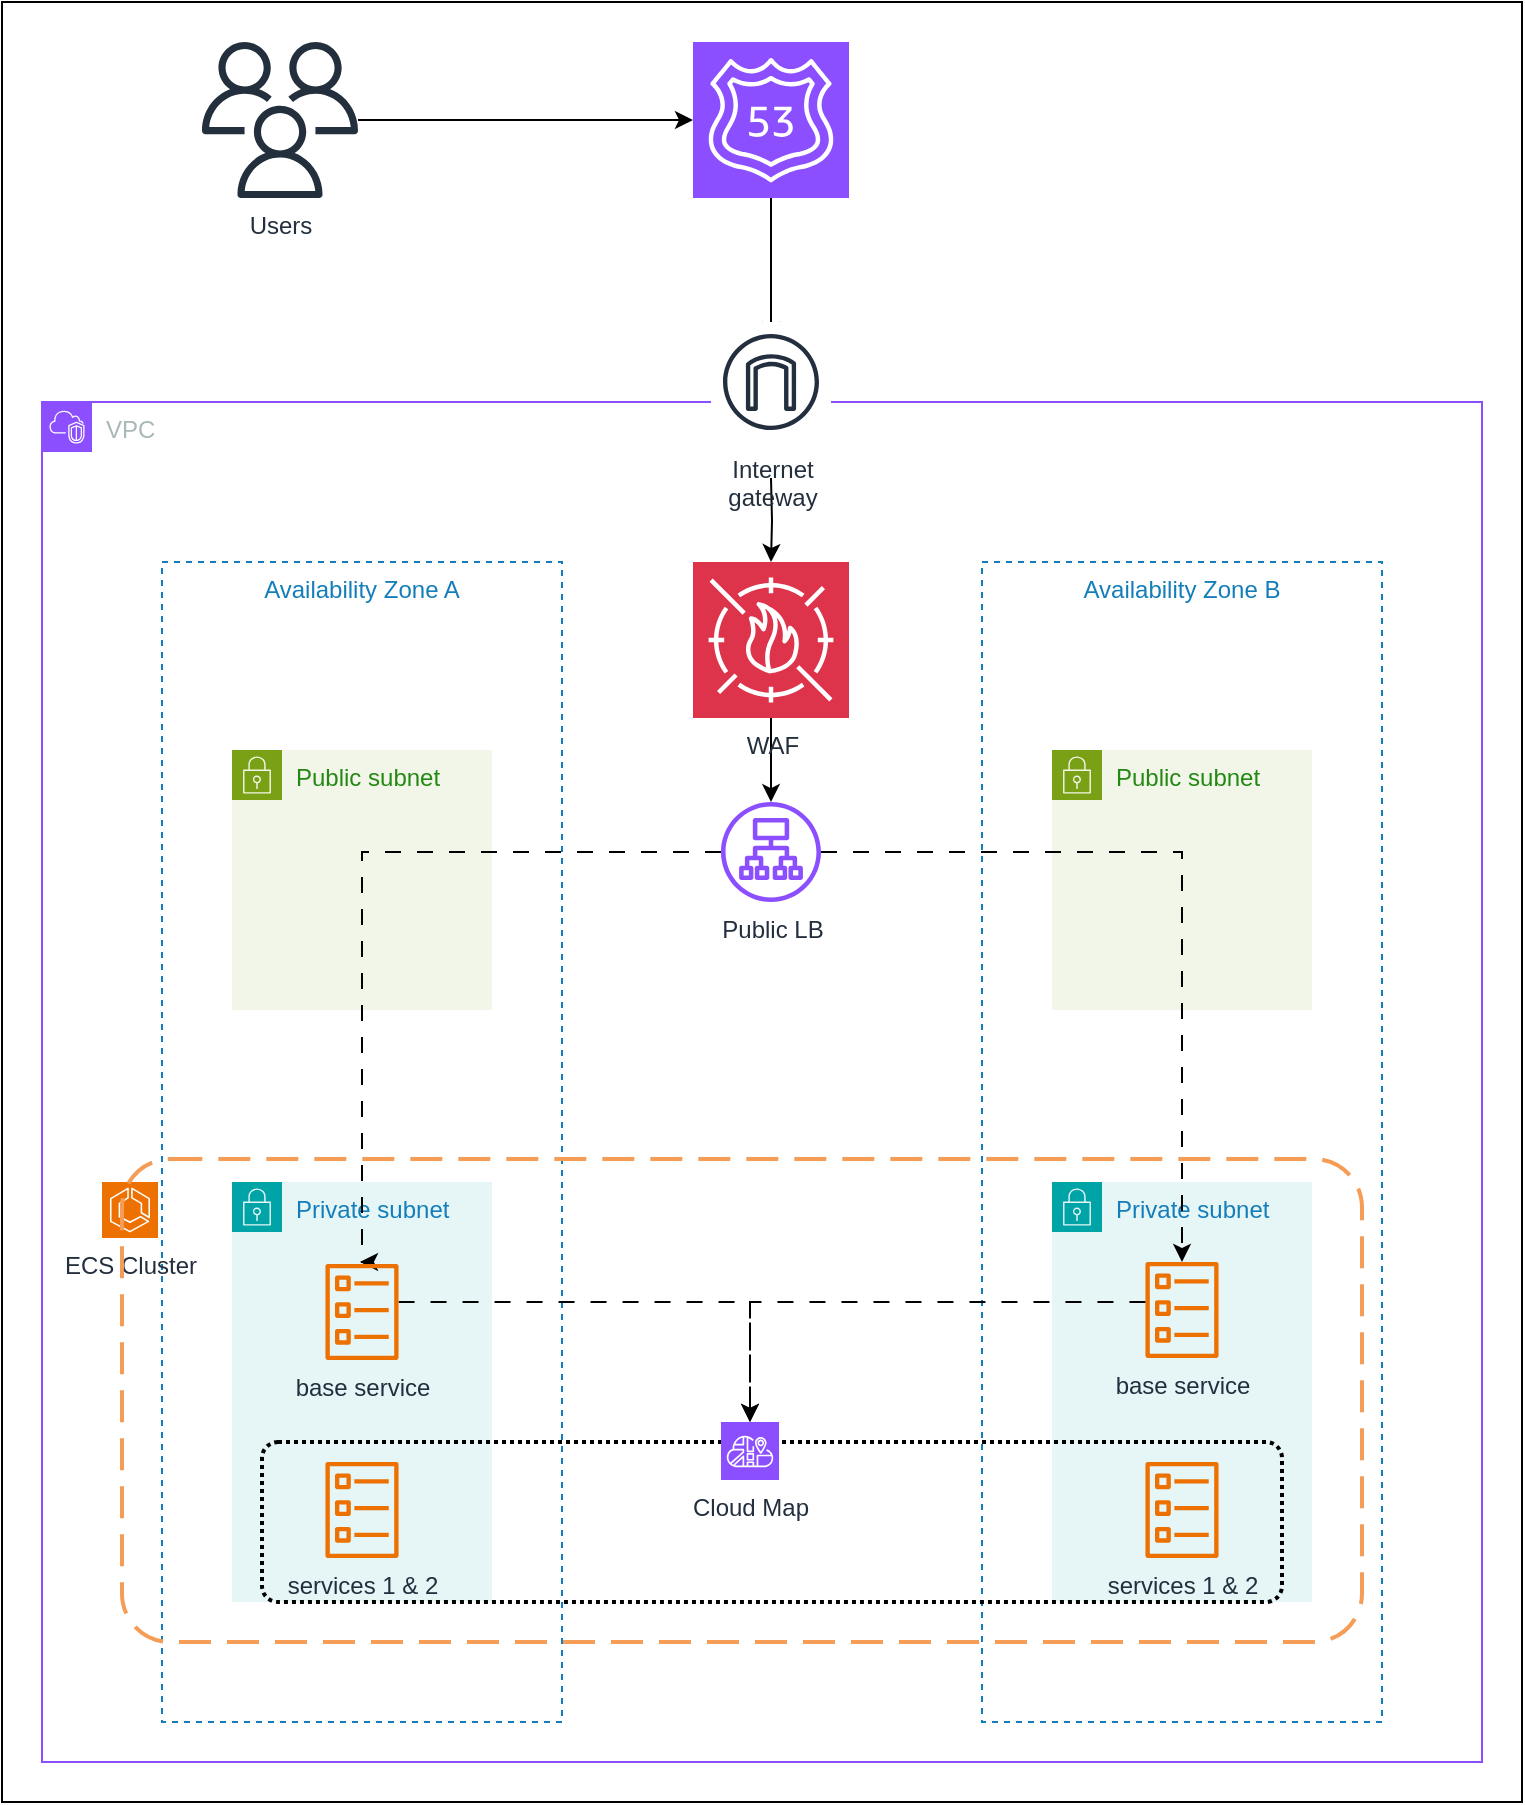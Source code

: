 <mxfile version="25.0.3">
  <diagram id="YKhcXS4IJp9A0wBSg-0L" name="Page-1">
    <mxGraphModel dx="2284" dy="1880" grid="1" gridSize="10" guides="1" tooltips="1" connect="1" arrows="1" fold="1" page="1" pageScale="1" pageWidth="850" pageHeight="1100" math="0" shadow="0">
      <root>
        <mxCell id="0" />
        <mxCell id="1" parent="0" />
        <mxCell id="JwieALacqzVxdIfjyQ0a-1" value="" style="rounded=0;whiteSpace=wrap;html=1;" parent="1" vertex="1">
          <mxGeometry x="-50" y="-400" width="760" height="900" as="geometry" />
        </mxCell>
        <mxCell id="JwieALacqzVxdIfjyQ0a-2" value="VPC" style="points=[[0,0],[0.25,0],[0.5,0],[0.75,0],[1,0],[1,0.25],[1,0.5],[1,0.75],[1,1],[0.75,1],[0.5,1],[0.25,1],[0,1],[0,0.75],[0,0.5],[0,0.25]];outlineConnect=0;gradientColor=none;html=1;whiteSpace=wrap;fontSize=12;fontStyle=0;container=1;pointerEvents=0;collapsible=0;recursiveResize=0;shape=mxgraph.aws4.group;grIcon=mxgraph.aws4.group_vpc2;strokeColor=#8C4FFF;fillColor=none;verticalAlign=top;align=left;spacingLeft=30;fontColor=#AAB7B8;dashed=0;" parent="1" vertex="1">
          <mxGeometry x="-30" y="-200" width="720" height="680" as="geometry" />
        </mxCell>
        <mxCell id="JwieALacqzVxdIfjyQ0a-3" value="Availability Zone A" style="fillColor=none;strokeColor=#147EBA;dashed=1;verticalAlign=top;fontStyle=0;fontColor=#147EBA;whiteSpace=wrap;html=1;" parent="JwieALacqzVxdIfjyQ0a-2" vertex="1">
          <mxGeometry x="60" y="80" width="200" height="580" as="geometry" />
        </mxCell>
        <mxCell id="JwieALacqzVxdIfjyQ0a-4" value="Availability Zone B" style="fillColor=none;strokeColor=#147EBA;dashed=1;verticalAlign=top;fontStyle=0;fontColor=#147EBA;whiteSpace=wrap;html=1;" parent="JwieALacqzVxdIfjyQ0a-2" vertex="1">
          <mxGeometry x="470" y="80" width="200" height="580" as="geometry" />
        </mxCell>
        <mxCell id="JwieALacqzVxdIfjyQ0a-7" value="Public LB" style="sketch=0;outlineConnect=0;fontColor=#232F3E;gradientColor=none;fillColor=#8C4FFF;strokeColor=none;dashed=0;verticalLabelPosition=bottom;verticalAlign=top;align=center;html=1;fontSize=12;fontStyle=0;aspect=fixed;pointerEvents=1;shape=mxgraph.aws4.application_load_balancer;" parent="JwieALacqzVxdIfjyQ0a-2" vertex="1">
          <mxGeometry x="339.5" y="200" width="50" height="50" as="geometry" />
        </mxCell>
        <mxCell id="JwieALacqzVxdIfjyQ0a-20" style="edgeStyle=orthogonalEdgeStyle;rounded=0;orthogonalLoop=1;jettySize=auto;html=1;" parent="JwieALacqzVxdIfjyQ0a-2" source="JwieALacqzVxdIfjyQ0a-8" target="JwieALacqzVxdIfjyQ0a-7" edge="1">
          <mxGeometry relative="1" as="geometry" />
        </mxCell>
        <mxCell id="JwieALacqzVxdIfjyQ0a-8" value="WAF" style="sketch=0;points=[[0,0,0],[0.25,0,0],[0.5,0,0],[0.75,0,0],[1,0,0],[0,1,0],[0.25,1,0],[0.5,1,0],[0.75,1,0],[1,1,0],[0,0.25,0],[0,0.5,0],[0,0.75,0],[1,0.25,0],[1,0.5,0],[1,0.75,0]];outlineConnect=0;fontColor=#232F3E;fillColor=#DD344C;strokeColor=#ffffff;dashed=0;verticalLabelPosition=bottom;verticalAlign=top;align=center;html=1;fontSize=12;fontStyle=0;aspect=fixed;shape=mxgraph.aws4.resourceIcon;resIcon=mxgraph.aws4.waf;" parent="JwieALacqzVxdIfjyQ0a-2" vertex="1">
          <mxGeometry x="325.5" y="80" width="78" height="78" as="geometry" />
        </mxCell>
        <mxCell id="JwieALacqzVxdIfjyQ0a-10" value="Public subnet" style="points=[[0,0],[0.25,0],[0.5,0],[0.75,0],[1,0],[1,0.25],[1,0.5],[1,0.75],[1,1],[0.75,1],[0.5,1],[0.25,1],[0,1],[0,0.75],[0,0.5],[0,0.25]];outlineConnect=0;gradientColor=none;html=1;whiteSpace=wrap;fontSize=12;fontStyle=0;container=1;pointerEvents=0;collapsible=0;recursiveResize=0;shape=mxgraph.aws4.group;grIcon=mxgraph.aws4.group_security_group;grStroke=0;strokeColor=#7AA116;fillColor=#F2F6E8;verticalAlign=top;align=left;spacingLeft=30;fontColor=#248814;dashed=0;" parent="JwieALacqzVxdIfjyQ0a-2" vertex="1">
          <mxGeometry x="505" y="174" width="130" height="130" as="geometry" />
        </mxCell>
        <mxCell id="JwieALacqzVxdIfjyQ0a-9" value="Public subnet" style="points=[[0,0],[0.25,0],[0.5,0],[0.75,0],[1,0],[1,0.25],[1,0.5],[1,0.75],[1,1],[0.75,1],[0.5,1],[0.25,1],[0,1],[0,0.75],[0,0.5],[0,0.25]];outlineConnect=0;gradientColor=none;html=1;whiteSpace=wrap;fontSize=12;fontStyle=0;container=1;pointerEvents=0;collapsible=0;recursiveResize=0;shape=mxgraph.aws4.group;grIcon=mxgraph.aws4.group_security_group;grStroke=0;strokeColor=#7AA116;fillColor=#F2F6E8;verticalAlign=top;align=left;spacingLeft=30;fontColor=#248814;dashed=0;" parent="JwieALacqzVxdIfjyQ0a-2" vertex="1">
          <mxGeometry x="95" y="174" width="130" height="130" as="geometry" />
        </mxCell>
        <mxCell id="JwieALacqzVxdIfjyQ0a-11" value="Private subnet" style="points=[[0,0],[0.25,0],[0.5,0],[0.75,0],[1,0],[1,0.25],[1,0.5],[1,0.75],[1,1],[0.75,1],[0.5,1],[0.25,1],[0,1],[0,0.75],[0,0.5],[0,0.25]];outlineConnect=0;gradientColor=none;html=1;whiteSpace=wrap;fontSize=12;fontStyle=0;container=1;pointerEvents=0;collapsible=0;recursiveResize=0;shape=mxgraph.aws4.group;grIcon=mxgraph.aws4.group_security_group;grStroke=0;strokeColor=#00A4A6;fillColor=#E6F6F7;verticalAlign=top;align=left;spacingLeft=30;fontColor=#147EBA;dashed=0;" parent="JwieALacqzVxdIfjyQ0a-2" vertex="1">
          <mxGeometry x="95" y="390" width="130" height="210" as="geometry" />
        </mxCell>
        <mxCell id="JwieALacqzVxdIfjyQ0a-12" value="Private subnet" style="points=[[0,0],[0.25,0],[0.5,0],[0.75,0],[1,0],[1,0.25],[1,0.5],[1,0.75],[1,1],[0.75,1],[0.5,1],[0.25,1],[0,1],[0,0.75],[0,0.5],[0,0.25]];outlineConnect=0;gradientColor=none;html=1;whiteSpace=wrap;fontSize=12;fontStyle=0;container=1;pointerEvents=0;collapsible=0;recursiveResize=0;shape=mxgraph.aws4.group;grIcon=mxgraph.aws4.group_security_group;grStroke=0;strokeColor=#00A4A6;fillColor=#E6F6F7;verticalAlign=top;align=left;spacingLeft=30;fontColor=#147EBA;dashed=0;" parent="JwieALacqzVxdIfjyQ0a-2" vertex="1">
          <mxGeometry x="505" y="390" width="130" height="210" as="geometry" />
        </mxCell>
        <mxCell id="JwieALacqzVxdIfjyQ0a-14" value="services 1 &amp;amp; 2" style="sketch=0;outlineConnect=0;fontColor=#232F3E;gradientColor=none;fillColor=#ED7100;strokeColor=none;dashed=0;verticalLabelPosition=bottom;verticalAlign=top;align=center;html=1;fontSize=12;fontStyle=0;aspect=fixed;pointerEvents=1;shape=mxgraph.aws4.ecs_task;" parent="JwieALacqzVxdIfjyQ0a-12" vertex="1">
          <mxGeometry x="46.5" y="140" width="37" height="48" as="geometry" />
        </mxCell>
        <mxCell id="aHpMPrI0Mtsugue8AOiE-4" value="base service" style="sketch=0;outlineConnect=0;fontColor=#232F3E;gradientColor=none;fillColor=#ED7100;strokeColor=none;dashed=0;verticalLabelPosition=bottom;verticalAlign=top;align=center;html=1;fontSize=12;fontStyle=0;aspect=fixed;pointerEvents=1;shape=mxgraph.aws4.ecs_task;" parent="JwieALacqzVxdIfjyQ0a-12" vertex="1">
          <mxGeometry x="46.5" y="40" width="37" height="48" as="geometry" />
        </mxCell>
        <mxCell id="JwieALacqzVxdIfjyQ0a-16" value="ECS Cluster" style="sketch=0;points=[[0,0,0],[0.25,0,0],[0.5,0,0],[0.75,0,0],[1,0,0],[0,1,0],[0.25,1,0],[0.5,1,0],[0.75,1,0],[1,1,0],[0,0.25,0],[0,0.5,0],[0,0.75,0],[1,0.25,0],[1,0.5,0],[1,0.75,0]];outlineConnect=0;fontColor=#232F3E;fillColor=#ED7100;strokeColor=#ffffff;dashed=0;verticalLabelPosition=bottom;verticalAlign=top;align=center;html=1;fontSize=12;fontStyle=0;aspect=fixed;shape=mxgraph.aws4.resourceIcon;resIcon=mxgraph.aws4.ecs;" parent="JwieALacqzVxdIfjyQ0a-2" vertex="1">
          <mxGeometry x="30" y="390" width="28" height="28" as="geometry" />
        </mxCell>
        <mxCell id="JwieALacqzVxdIfjyQ0a-26" style="edgeStyle=orthogonalEdgeStyle;rounded=0;orthogonalLoop=1;jettySize=auto;html=1;entryX=0.5;entryY=0;entryDx=0;entryDy=0;entryPerimeter=0;" parent="JwieALacqzVxdIfjyQ0a-2" target="JwieALacqzVxdIfjyQ0a-8" edge="1">
          <mxGeometry relative="1" as="geometry">
            <mxPoint x="364.5" y="37.999" as="sourcePoint" />
          </mxGeometry>
        </mxCell>
        <mxCell id="aHpMPrI0Mtsugue8AOiE-2" value="services 1 &amp;amp; 2" style="sketch=0;outlineConnect=0;fontColor=#232F3E;gradientColor=none;fillColor=#ED7100;strokeColor=none;dashed=0;verticalLabelPosition=bottom;verticalAlign=top;align=center;html=1;fontSize=12;fontStyle=0;aspect=fixed;pointerEvents=1;shape=mxgraph.aws4.ecs_task;" parent="JwieALacqzVxdIfjyQ0a-2" vertex="1">
          <mxGeometry x="141.5" y="530" width="37" height="48" as="geometry" />
        </mxCell>
        <mxCell id="aHpMPrI0Mtsugue8AOiE-26" style="edgeStyle=orthogonalEdgeStyle;rounded=0;orthogonalLoop=1;jettySize=auto;html=1;flowAnimation=1;" parent="JwieALacqzVxdIfjyQ0a-2" source="JwieALacqzVxdIfjyQ0a-7" target="aHpMPrI0Mtsugue8AOiE-4" edge="1">
          <mxGeometry relative="1" as="geometry">
            <Array as="points">
              <mxPoint x="570" y="225" />
            </Array>
            <mxPoint x="570" y="420" as="targetPoint" />
          </mxGeometry>
        </mxCell>
        <mxCell id="aHpMPrI0Mtsugue8AOiE-27" style="edgeStyle=orthogonalEdgeStyle;rounded=0;orthogonalLoop=1;jettySize=auto;html=1;flowAnimation=1;" parent="JwieALacqzVxdIfjyQ0a-2" source="JwieALacqzVxdIfjyQ0a-7" edge="1">
          <mxGeometry relative="1" as="geometry">
            <Array as="points">
              <mxPoint x="160" y="225" />
            </Array>
            <mxPoint x="159" y="430" as="targetPoint" />
          </mxGeometry>
        </mxCell>
        <mxCell id="6yQMATOyVu8XpWYHS5QK-8" style="edgeStyle=orthogonalEdgeStyle;rounded=0;orthogonalLoop=1;jettySize=auto;html=1;flowAnimation=1;" edge="1" parent="JwieALacqzVxdIfjyQ0a-2" source="JwieALacqzVxdIfjyQ0a-13" target="6yQMATOyVu8XpWYHS5QK-7">
          <mxGeometry relative="1" as="geometry">
            <Array as="points">
              <mxPoint x="354" y="450" />
            </Array>
          </mxGeometry>
        </mxCell>
        <mxCell id="JwieALacqzVxdIfjyQ0a-13" value="base service" style="sketch=0;outlineConnect=0;fontColor=#232F3E;gradientColor=none;fillColor=#ED7100;strokeColor=none;dashed=0;verticalLabelPosition=bottom;verticalAlign=top;align=center;html=1;fontSize=12;fontStyle=0;aspect=fixed;pointerEvents=1;shape=mxgraph.aws4.ecs_task;" parent="JwieALacqzVxdIfjyQ0a-2" vertex="1">
          <mxGeometry x="141.5" y="431" width="37" height="48" as="geometry" />
        </mxCell>
        <mxCell id="6yQMATOyVu8XpWYHS5QK-6" value="" style="rounded=1;arcSize=10;dashed=1;strokeColor=#000000;fillColor=none;gradientColor=none;strokeWidth=2;dashPattern=1 1;" vertex="1" parent="JwieALacqzVxdIfjyQ0a-2">
          <mxGeometry x="110" y="520" width="510" height="80" as="geometry" />
        </mxCell>
        <mxCell id="6yQMATOyVu8XpWYHS5QK-7" value="Cloud Map" style="sketch=0;points=[[0,0,0],[0.25,0,0],[0.5,0,0],[0.75,0,0],[1,0,0],[0,1,0],[0.25,1,0],[0.5,1,0],[0.75,1,0],[1,1,0],[0,0.25,0],[0,0.5,0],[0,0.75,0],[1,0.25,0],[1,0.5,0],[1,0.75,0]];outlineConnect=0;fontColor=#232F3E;fillColor=#8C4FFF;strokeColor=#ffffff;dashed=0;verticalLabelPosition=bottom;verticalAlign=top;align=center;html=1;fontSize=12;fontStyle=0;aspect=fixed;shape=mxgraph.aws4.resourceIcon;resIcon=mxgraph.aws4.cloud_map;" vertex="1" parent="JwieALacqzVxdIfjyQ0a-2">
          <mxGeometry x="339.5" y="510" width="29" height="29" as="geometry" />
        </mxCell>
        <mxCell id="6yQMATOyVu8XpWYHS5QK-10" style="edgeStyle=orthogonalEdgeStyle;rounded=0;orthogonalLoop=1;jettySize=auto;html=1;entryX=0.5;entryY=0;entryDx=0;entryDy=0;entryPerimeter=0;flowAnimation=1;" edge="1" parent="JwieALacqzVxdIfjyQ0a-2" source="aHpMPrI0Mtsugue8AOiE-4" target="6yQMATOyVu8XpWYHS5QK-7">
          <mxGeometry relative="1" as="geometry">
            <Array as="points">
              <mxPoint x="354" y="450" />
            </Array>
          </mxGeometry>
        </mxCell>
        <mxCell id="6yQMATOyVu8XpWYHS5QK-11" value="" style="rounded=1;arcSize=10;dashed=1;strokeColor=#F59D56;fillColor=none;gradientColor=none;dashPattern=8 4;strokeWidth=2;" vertex="1" parent="JwieALacqzVxdIfjyQ0a-2">
          <mxGeometry x="40" y="378.5" width="620" height="241.5" as="geometry" />
        </mxCell>
        <mxCell id="JwieALacqzVxdIfjyQ0a-25" style="edgeStyle=orthogonalEdgeStyle;rounded=0;orthogonalLoop=1;jettySize=auto;html=1;" parent="1" source="JwieALacqzVxdIfjyQ0a-22" edge="1">
          <mxGeometry relative="1" as="geometry">
            <mxPoint x="334.5" y="-230.999" as="targetPoint" />
          </mxGeometry>
        </mxCell>
        <mxCell id="JwieALacqzVxdIfjyQ0a-22" value="" style="sketch=0;points=[[0,0,0],[0.25,0,0],[0.5,0,0],[0.75,0,0],[1,0,0],[0,1,0],[0.25,1,0],[0.5,1,0],[0.75,1,0],[1,1,0],[0,0.25,0],[0,0.5,0],[0,0.75,0],[1,0.25,0],[1,0.5,0],[1,0.75,0]];outlineConnect=0;fontColor=#232F3E;fillColor=#8C4FFF;strokeColor=#ffffff;dashed=0;verticalLabelPosition=bottom;verticalAlign=top;align=center;html=1;fontSize=12;fontStyle=0;aspect=fixed;shape=mxgraph.aws4.resourceIcon;resIcon=mxgraph.aws4.route_53;" parent="1" vertex="1">
          <mxGeometry x="295.5" y="-380" width="78" height="78" as="geometry" />
        </mxCell>
        <mxCell id="JwieALacqzVxdIfjyQ0a-24" style="edgeStyle=orthogonalEdgeStyle;rounded=0;orthogonalLoop=1;jettySize=auto;html=1;" parent="1" source="JwieALacqzVxdIfjyQ0a-23" target="JwieALacqzVxdIfjyQ0a-22" edge="1">
          <mxGeometry relative="1" as="geometry" />
        </mxCell>
        <mxCell id="JwieALacqzVxdIfjyQ0a-23" value="Users" style="sketch=0;outlineConnect=0;fontColor=#232F3E;gradientColor=none;fillColor=#232F3D;strokeColor=none;dashed=0;verticalLabelPosition=bottom;verticalAlign=top;align=center;html=1;fontSize=12;fontStyle=0;aspect=fixed;pointerEvents=1;shape=mxgraph.aws4.users;" parent="1" vertex="1">
          <mxGeometry x="50" y="-380" width="78" height="78" as="geometry" />
        </mxCell>
        <mxCell id="JwieALacqzVxdIfjyQ0a-29" value="Internet&#xa;gateway" style="sketch=0;outlineConnect=0;fontColor=#232F3E;gradientColor=none;strokeColor=#232F3E;fillColor=#ffffff;dashed=0;verticalLabelPosition=bottom;verticalAlign=top;align=center;html=1;fontSize=12;fontStyle=0;aspect=fixed;shape=mxgraph.aws4.resourceIcon;resIcon=mxgraph.aws4.internet_gateway;" parent="1" vertex="1">
          <mxGeometry x="304.5" y="-240" width="60" height="60" as="geometry" />
        </mxCell>
      </root>
    </mxGraphModel>
  </diagram>
</mxfile>
